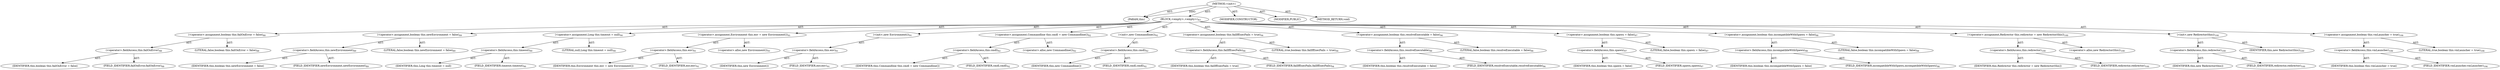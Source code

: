digraph "&lt;init&gt;" {  
"111669149731" [label = <(METHOD,&lt;init&gt;)> ]
"115964117009" [label = <(PARAM,this)> ]
"25769803859" [label = <(BLOCK,&lt;empty&gt;,&lt;empty&gt;)<SUB>83</SUB>> ]
"30064771381" [label = <(&lt;operator&gt;.assignment,boolean this.failOnError = false)<SUB>88</SUB>> ]
"30064771382" [label = <(&lt;operator&gt;.fieldAccess,this.failOnError)<SUB>88</SUB>> ]
"68719476993" [label = <(IDENTIFIER,this,boolean this.failOnError = false)> ]
"55834574934" [label = <(FIELD_IDENTIFIER,failOnError,failOnError)<SUB>88</SUB>> ]
"90194313275" [label = <(LITERAL,false,boolean this.failOnError = false)<SUB>88</SUB>> ]
"30064771383" [label = <(&lt;operator&gt;.assignment,boolean this.newEnvironment = false)<SUB>89</SUB>> ]
"30064771384" [label = <(&lt;operator&gt;.fieldAccess,this.newEnvironment)<SUB>89</SUB>> ]
"68719476994" [label = <(IDENTIFIER,this,boolean this.newEnvironment = false)> ]
"55834574935" [label = <(FIELD_IDENTIFIER,newEnvironment,newEnvironment)<SUB>89</SUB>> ]
"90194313276" [label = <(LITERAL,false,boolean this.newEnvironment = false)<SUB>89</SUB>> ]
"30064771385" [label = <(&lt;operator&gt;.assignment,Long this.timeout = null)<SUB>90</SUB>> ]
"30064771386" [label = <(&lt;operator&gt;.fieldAccess,this.timeout)<SUB>90</SUB>> ]
"68719476995" [label = <(IDENTIFIER,this,Long this.timeout = null)> ]
"55834574936" [label = <(FIELD_IDENTIFIER,timeout,timeout)<SUB>90</SUB>> ]
"90194313277" [label = <(LITERAL,null,Long this.timeout = null)<SUB>90</SUB>> ]
"30064771387" [label = <(&lt;operator&gt;.assignment,Environment this.env = new Environment())<SUB>91</SUB>> ]
"30064771388" [label = <(&lt;operator&gt;.fieldAccess,this.env)<SUB>91</SUB>> ]
"68719476996" [label = <(IDENTIFIER,this,Environment this.env = new Environment())> ]
"55834574937" [label = <(FIELD_IDENTIFIER,env,env)<SUB>91</SUB>> ]
"30064771389" [label = <(&lt;operator&gt;.alloc,new Environment())<SUB>91</SUB>> ]
"30064771390" [label = <(&lt;init&gt;,new Environment())<SUB>91</SUB>> ]
"30064771391" [label = <(&lt;operator&gt;.fieldAccess,this.env)<SUB>91</SUB>> ]
"68719476997" [label = <(IDENTIFIER,this,new Environment())> ]
"55834574938" [label = <(FIELD_IDENTIFIER,env,env)<SUB>91</SUB>> ]
"30064771392" [label = <(&lt;operator&gt;.assignment,Commandline this.cmdl = new Commandline())<SUB>92</SUB>> ]
"30064771393" [label = <(&lt;operator&gt;.fieldAccess,this.cmdl)<SUB>92</SUB>> ]
"68719476998" [label = <(IDENTIFIER,this,Commandline this.cmdl = new Commandline())> ]
"55834574939" [label = <(FIELD_IDENTIFIER,cmdl,cmdl)<SUB>92</SUB>> ]
"30064771394" [label = <(&lt;operator&gt;.alloc,new Commandline())<SUB>92</SUB>> ]
"30064771395" [label = <(&lt;init&gt;,new Commandline())<SUB>92</SUB>> ]
"30064771396" [label = <(&lt;operator&gt;.fieldAccess,this.cmdl)<SUB>92</SUB>> ]
"68719476999" [label = <(IDENTIFIER,this,new Commandline())> ]
"55834574940" [label = <(FIELD_IDENTIFIER,cmdl,cmdl)<SUB>92</SUB>> ]
"30064771397" [label = <(&lt;operator&gt;.assignment,boolean this.failIfExecFails = true)<SUB>94</SUB>> ]
"30064771398" [label = <(&lt;operator&gt;.fieldAccess,this.failIfExecFails)<SUB>94</SUB>> ]
"68719477000" [label = <(IDENTIFIER,this,boolean this.failIfExecFails = true)> ]
"55834574941" [label = <(FIELD_IDENTIFIER,failIfExecFails,failIfExecFails)<SUB>94</SUB>> ]
"90194313278" [label = <(LITERAL,true,boolean this.failIfExecFails = true)<SUB>94</SUB>> ]
"30064771399" [label = <(&lt;operator&gt;.assignment,boolean this.resolveExecutable = false)<SUB>96</SUB>> ]
"30064771400" [label = <(&lt;operator&gt;.fieldAccess,this.resolveExecutable)<SUB>96</SUB>> ]
"68719477001" [label = <(IDENTIFIER,this,boolean this.resolveExecutable = false)> ]
"55834574942" [label = <(FIELD_IDENTIFIER,resolveExecutable,resolveExecutable)<SUB>96</SUB>> ]
"90194313279" [label = <(LITERAL,false,boolean this.resolveExecutable = false)<SUB>96</SUB>> ]
"30064771401" [label = <(&lt;operator&gt;.assignment,boolean this.spawn = false)<SUB>97</SUB>> ]
"30064771402" [label = <(&lt;operator&gt;.fieldAccess,this.spawn)<SUB>97</SUB>> ]
"68719477002" [label = <(IDENTIFIER,this,boolean this.spawn = false)> ]
"55834574943" [label = <(FIELD_IDENTIFIER,spawn,spawn)<SUB>97</SUB>> ]
"90194313280" [label = <(LITERAL,false,boolean this.spawn = false)<SUB>97</SUB>> ]
"30064771403" [label = <(&lt;operator&gt;.assignment,boolean this.incompatibleWithSpawn = false)<SUB>98</SUB>> ]
"30064771404" [label = <(&lt;operator&gt;.fieldAccess,this.incompatibleWithSpawn)<SUB>98</SUB>> ]
"68719477003" [label = <(IDENTIFIER,this,boolean this.incompatibleWithSpawn = false)> ]
"55834574944" [label = <(FIELD_IDENTIFIER,incompatibleWithSpawn,incompatibleWithSpawn)<SUB>98</SUB>> ]
"90194313281" [label = <(LITERAL,false,boolean this.incompatibleWithSpawn = false)<SUB>98</SUB>> ]
"30064771405" [label = <(&lt;operator&gt;.assignment,Redirector this.redirector = new Redirector(this))<SUB>100</SUB>> ]
"30064771406" [label = <(&lt;operator&gt;.fieldAccess,this.redirector)<SUB>100</SUB>> ]
"68719477004" [label = <(IDENTIFIER,this,Redirector this.redirector = new Redirector(this))> ]
"55834574945" [label = <(FIELD_IDENTIFIER,redirector,redirector)<SUB>100</SUB>> ]
"30064771407" [label = <(&lt;operator&gt;.alloc,new Redirector(this))<SUB>100</SUB>> ]
"30064771408" [label = <(&lt;init&gt;,new Redirector(this))<SUB>100</SUB>> ]
"30064771409" [label = <(&lt;operator&gt;.fieldAccess,this.redirector)<SUB>100</SUB>> ]
"68719477005" [label = <(IDENTIFIER,this,new Redirector(this))> ]
"55834574946" [label = <(FIELD_IDENTIFIER,redirector,redirector)<SUB>100</SUB>> ]
"68719476774" [label = <(IDENTIFIER,this,new Redirector(this))<SUB>100</SUB>> ]
"30064771410" [label = <(&lt;operator&gt;.assignment,boolean this.vmLauncher = true)<SUB>106</SUB>> ]
"30064771411" [label = <(&lt;operator&gt;.fieldAccess,this.vmLauncher)<SUB>106</SUB>> ]
"68719477006" [label = <(IDENTIFIER,this,boolean this.vmLauncher = true)> ]
"55834574947" [label = <(FIELD_IDENTIFIER,vmLauncher,vmLauncher)<SUB>106</SUB>> ]
"90194313282" [label = <(LITERAL,true,boolean this.vmLauncher = true)<SUB>106</SUB>> ]
"133143986261" [label = <(MODIFIER,CONSTRUCTOR)> ]
"133143986262" [label = <(MODIFIER,PUBLIC)> ]
"128849018915" [label = <(METHOD_RETURN,void)> ]
  "111669149731" -> "115964117009"  [ label = "AST: "] 
  "111669149731" -> "25769803859"  [ label = "AST: "] 
  "111669149731" -> "133143986261"  [ label = "AST: "] 
  "111669149731" -> "133143986262"  [ label = "AST: "] 
  "111669149731" -> "128849018915"  [ label = "AST: "] 
  "25769803859" -> "30064771381"  [ label = "AST: "] 
  "25769803859" -> "30064771383"  [ label = "AST: "] 
  "25769803859" -> "30064771385"  [ label = "AST: "] 
  "25769803859" -> "30064771387"  [ label = "AST: "] 
  "25769803859" -> "30064771390"  [ label = "AST: "] 
  "25769803859" -> "30064771392"  [ label = "AST: "] 
  "25769803859" -> "30064771395"  [ label = "AST: "] 
  "25769803859" -> "30064771397"  [ label = "AST: "] 
  "25769803859" -> "30064771399"  [ label = "AST: "] 
  "25769803859" -> "30064771401"  [ label = "AST: "] 
  "25769803859" -> "30064771403"  [ label = "AST: "] 
  "25769803859" -> "30064771405"  [ label = "AST: "] 
  "25769803859" -> "30064771408"  [ label = "AST: "] 
  "25769803859" -> "30064771410"  [ label = "AST: "] 
  "30064771381" -> "30064771382"  [ label = "AST: "] 
  "30064771381" -> "90194313275"  [ label = "AST: "] 
  "30064771382" -> "68719476993"  [ label = "AST: "] 
  "30064771382" -> "55834574934"  [ label = "AST: "] 
  "30064771383" -> "30064771384"  [ label = "AST: "] 
  "30064771383" -> "90194313276"  [ label = "AST: "] 
  "30064771384" -> "68719476994"  [ label = "AST: "] 
  "30064771384" -> "55834574935"  [ label = "AST: "] 
  "30064771385" -> "30064771386"  [ label = "AST: "] 
  "30064771385" -> "90194313277"  [ label = "AST: "] 
  "30064771386" -> "68719476995"  [ label = "AST: "] 
  "30064771386" -> "55834574936"  [ label = "AST: "] 
  "30064771387" -> "30064771388"  [ label = "AST: "] 
  "30064771387" -> "30064771389"  [ label = "AST: "] 
  "30064771388" -> "68719476996"  [ label = "AST: "] 
  "30064771388" -> "55834574937"  [ label = "AST: "] 
  "30064771390" -> "30064771391"  [ label = "AST: "] 
  "30064771391" -> "68719476997"  [ label = "AST: "] 
  "30064771391" -> "55834574938"  [ label = "AST: "] 
  "30064771392" -> "30064771393"  [ label = "AST: "] 
  "30064771392" -> "30064771394"  [ label = "AST: "] 
  "30064771393" -> "68719476998"  [ label = "AST: "] 
  "30064771393" -> "55834574939"  [ label = "AST: "] 
  "30064771395" -> "30064771396"  [ label = "AST: "] 
  "30064771396" -> "68719476999"  [ label = "AST: "] 
  "30064771396" -> "55834574940"  [ label = "AST: "] 
  "30064771397" -> "30064771398"  [ label = "AST: "] 
  "30064771397" -> "90194313278"  [ label = "AST: "] 
  "30064771398" -> "68719477000"  [ label = "AST: "] 
  "30064771398" -> "55834574941"  [ label = "AST: "] 
  "30064771399" -> "30064771400"  [ label = "AST: "] 
  "30064771399" -> "90194313279"  [ label = "AST: "] 
  "30064771400" -> "68719477001"  [ label = "AST: "] 
  "30064771400" -> "55834574942"  [ label = "AST: "] 
  "30064771401" -> "30064771402"  [ label = "AST: "] 
  "30064771401" -> "90194313280"  [ label = "AST: "] 
  "30064771402" -> "68719477002"  [ label = "AST: "] 
  "30064771402" -> "55834574943"  [ label = "AST: "] 
  "30064771403" -> "30064771404"  [ label = "AST: "] 
  "30064771403" -> "90194313281"  [ label = "AST: "] 
  "30064771404" -> "68719477003"  [ label = "AST: "] 
  "30064771404" -> "55834574944"  [ label = "AST: "] 
  "30064771405" -> "30064771406"  [ label = "AST: "] 
  "30064771405" -> "30064771407"  [ label = "AST: "] 
  "30064771406" -> "68719477004"  [ label = "AST: "] 
  "30064771406" -> "55834574945"  [ label = "AST: "] 
  "30064771408" -> "30064771409"  [ label = "AST: "] 
  "30064771408" -> "68719476774"  [ label = "AST: "] 
  "30064771409" -> "68719477005"  [ label = "AST: "] 
  "30064771409" -> "55834574946"  [ label = "AST: "] 
  "30064771410" -> "30064771411"  [ label = "AST: "] 
  "30064771410" -> "90194313282"  [ label = "AST: "] 
  "30064771411" -> "68719477006"  [ label = "AST: "] 
  "30064771411" -> "55834574947"  [ label = "AST: "] 
  "111669149731" -> "115964117009"  [ label = "DDG: "] 
}

